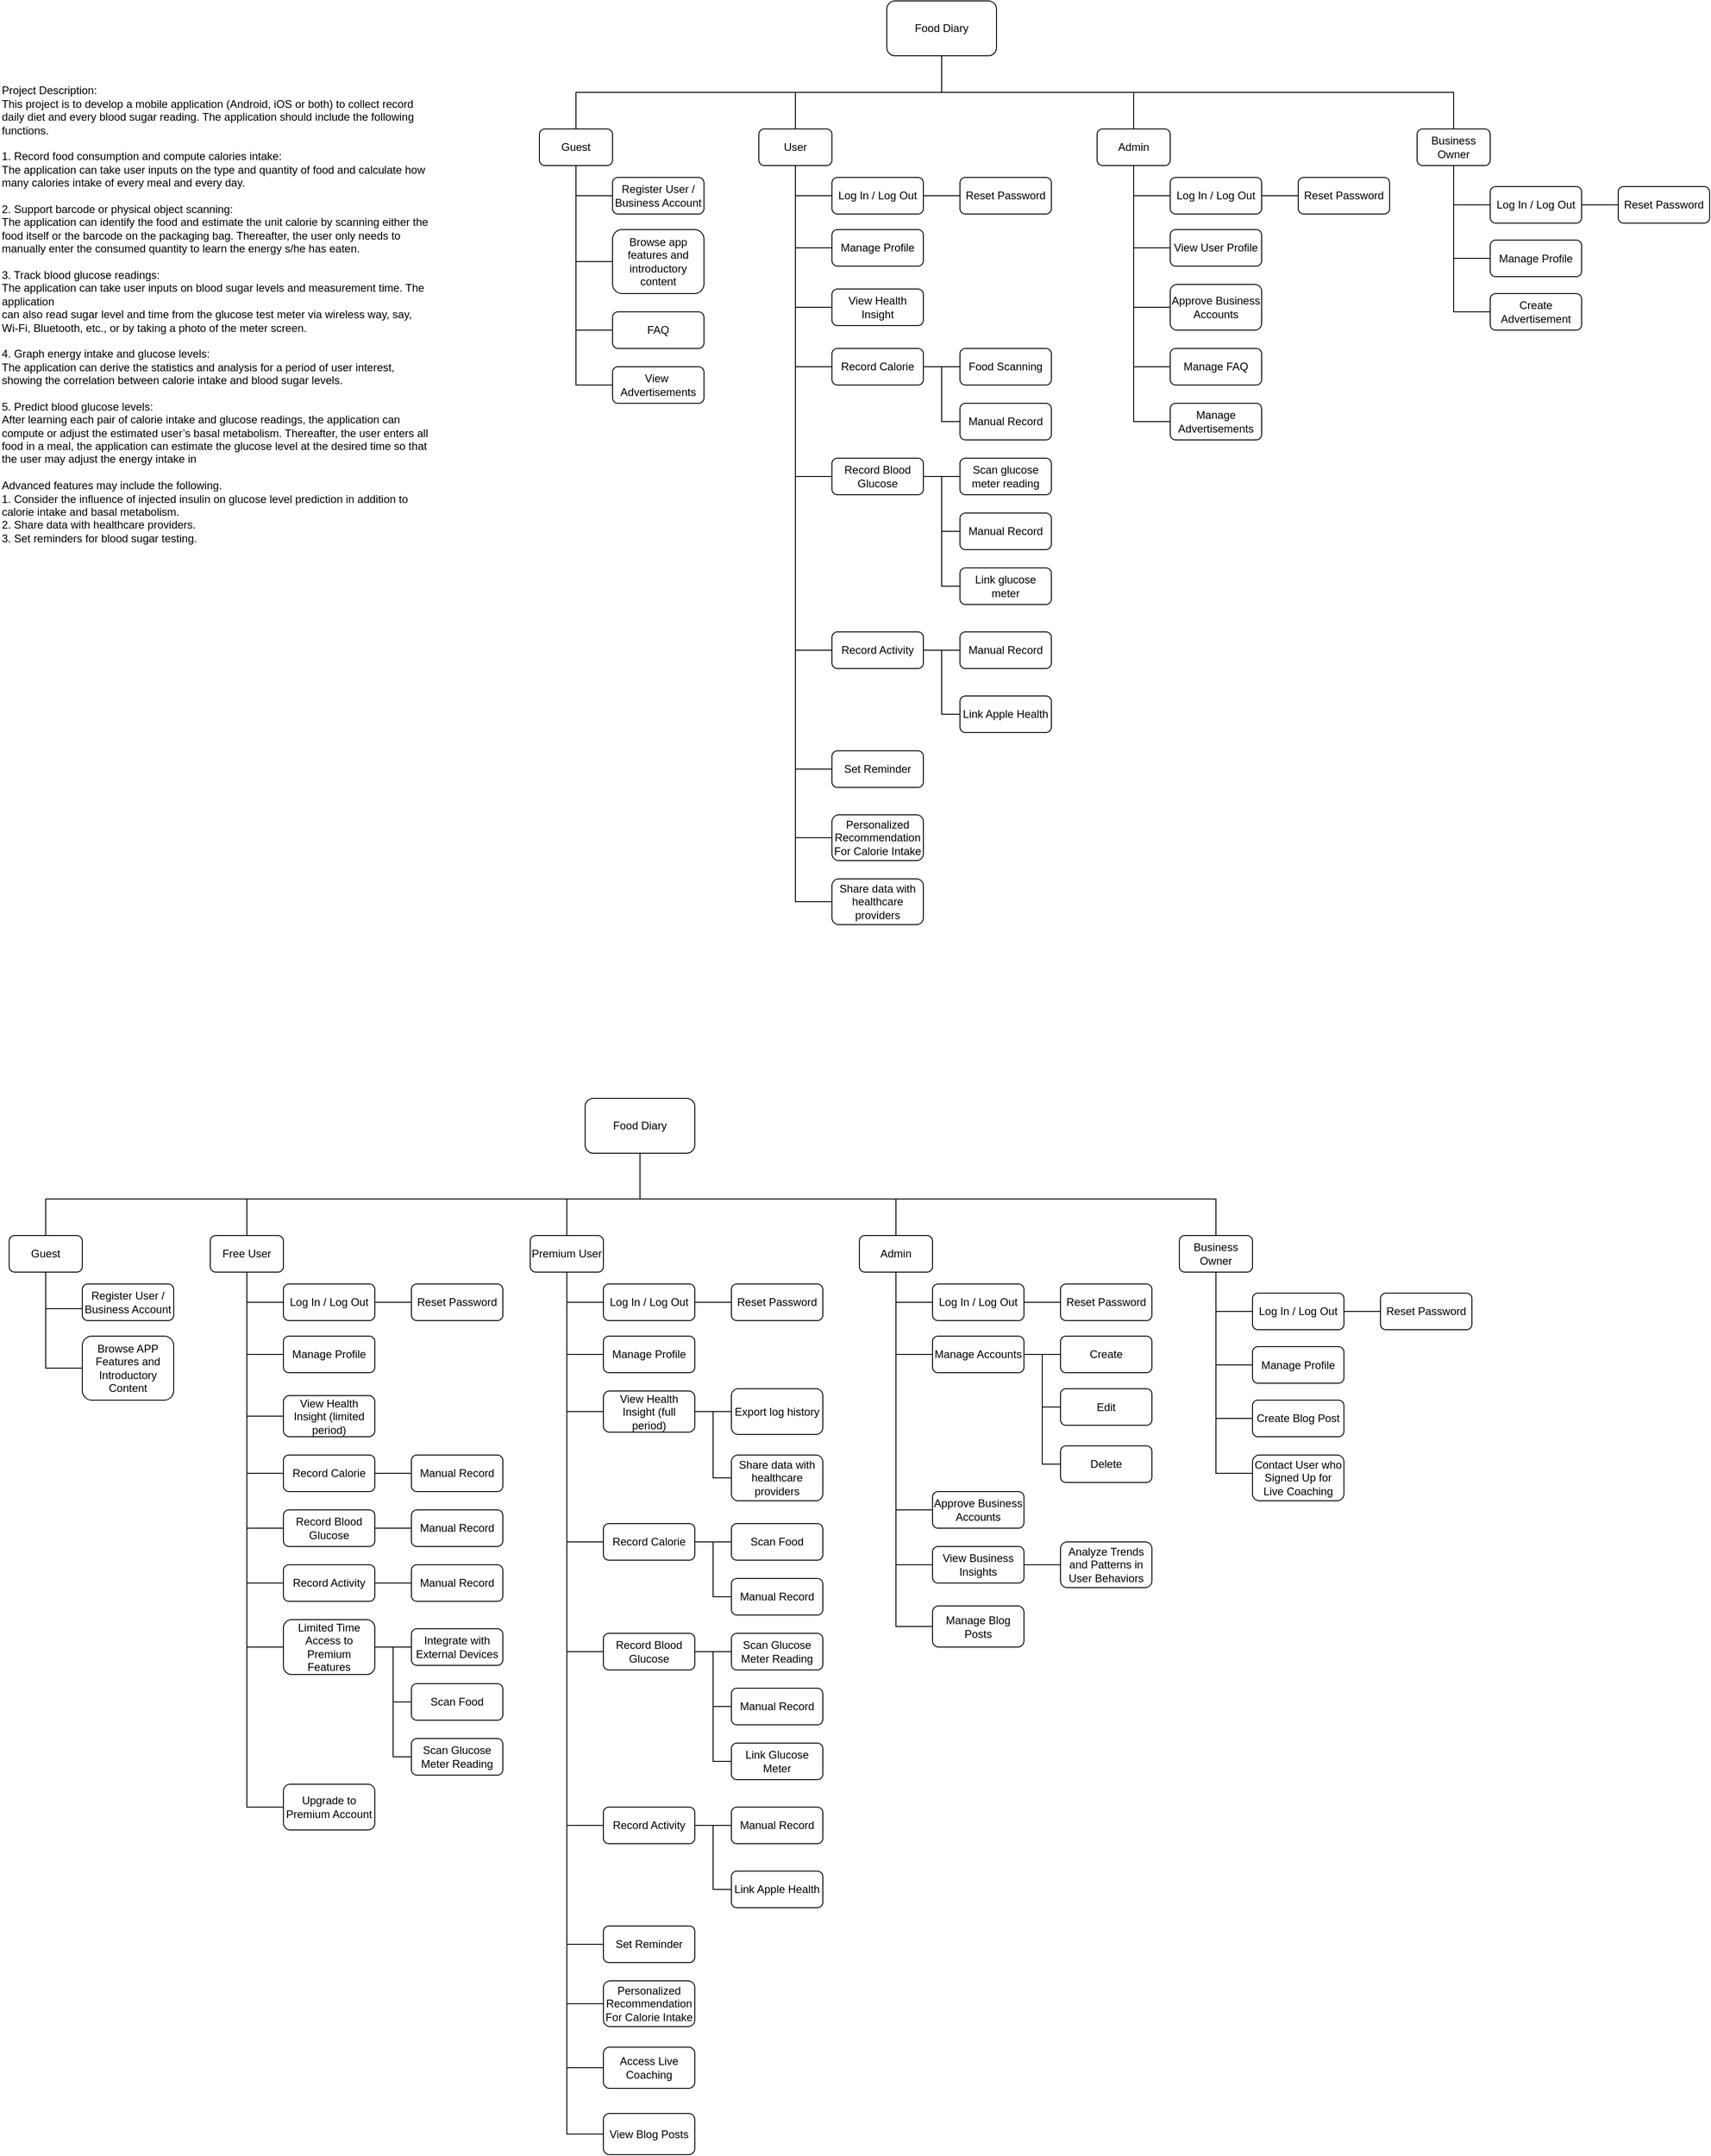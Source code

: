 <mxfile version="21.2.2" type="github">
  <diagram name="Page-1" id="KaCWcRvqG1j9VKeqatRS">
    <mxGraphModel dx="3306" dy="1266" grid="1" gridSize="10" guides="1" tooltips="1" connect="1" arrows="1" fold="1" page="1" pageScale="1" pageWidth="900" pageHeight="1600" math="0" shadow="0">
      <root>
        <mxCell id="0" />
        <mxCell id="1" parent="0" />
        <mxCell id="VcVSeBZPNJiGb5ufC5FY-1" value="Food Diary" style="rounded=1;whiteSpace=wrap;html=1;" parent="1" vertex="1">
          <mxGeometry x="500" y="140" width="120" height="60" as="geometry" />
        </mxCell>
        <mxCell id="VcVSeBZPNJiGb5ufC5FY-2" value="Guest" style="rounded=1;whiteSpace=wrap;html=1;" parent="1" vertex="1">
          <mxGeometry x="120" y="280" width="80" height="40" as="geometry" />
        </mxCell>
        <mxCell id="VcVSeBZPNJiGb5ufC5FY-3" value="User" style="rounded=1;whiteSpace=wrap;html=1;" parent="1" vertex="1">
          <mxGeometry x="360" y="280" width="80" height="40" as="geometry" />
        </mxCell>
        <mxCell id="VcVSeBZPNJiGb5ufC5FY-5" value="" style="endArrow=none;html=1;rounded=0;exitX=0.5;exitY=0;exitDx=0;exitDy=0;" parent="1" source="VcVSeBZPNJiGb5ufC5FY-2" edge="1">
          <mxGeometry width="50" height="50" relative="1" as="geometry">
            <mxPoint x="380" y="390" as="sourcePoint" />
            <mxPoint x="560" y="240" as="targetPoint" />
            <Array as="points">
              <mxPoint x="160" y="240" />
              <mxPoint x="400" y="240" />
              <mxPoint x="560" y="240" />
            </Array>
          </mxGeometry>
        </mxCell>
        <mxCell id="VcVSeBZPNJiGb5ufC5FY-6" value="" style="endArrow=none;html=1;rounded=0;entryX=0.5;entryY=0;entryDx=0;entryDy=0;" parent="1" target="VcVSeBZPNJiGb5ufC5FY-3" edge="1">
          <mxGeometry width="50" height="50" relative="1" as="geometry">
            <mxPoint x="560" y="240" as="sourcePoint" />
            <mxPoint x="450" y="340" as="targetPoint" />
            <Array as="points">
              <mxPoint x="560" y="200" />
              <mxPoint x="560" y="240" />
              <mxPoint x="400" y="240" />
            </Array>
          </mxGeometry>
        </mxCell>
        <mxCell id="lyGHcvRqLKyJ1lj6DzwX-82" style="edgeStyle=orthogonalEdgeStyle;rounded=0;orthogonalLoop=1;jettySize=auto;html=1;entryX=0.5;entryY=1;entryDx=0;entryDy=0;endArrow=none;endFill=0;" parent="1" source="VcVSeBZPNJiGb5ufC5FY-7" target="VcVSeBZPNJiGb5ufC5FY-1" edge="1">
          <mxGeometry relative="1" as="geometry">
            <Array as="points">
              <mxPoint x="770" y="240" />
              <mxPoint x="560" y="240" />
            </Array>
          </mxGeometry>
        </mxCell>
        <mxCell id="VcVSeBZPNJiGb5ufC5FY-7" value="Admin" style="rounded=1;whiteSpace=wrap;html=1;" parent="1" vertex="1">
          <mxGeometry x="730" y="280" width="80" height="40" as="geometry" />
        </mxCell>
        <mxCell id="lyGHcvRqLKyJ1lj6DzwX-1" value="Register User / Business Account" style="rounded=1;whiteSpace=wrap;html=1;" parent="1" vertex="1">
          <mxGeometry x="200" y="333" width="100" height="40" as="geometry" />
        </mxCell>
        <mxCell id="lyGHcvRqLKyJ1lj6DzwX-3" value="" style="endArrow=none;html=1;rounded=0;exitX=0;exitY=0.5;exitDx=0;exitDy=0;" parent="1" source="lyGHcvRqLKyJ1lj6DzwX-1" edge="1">
          <mxGeometry width="50" height="50" relative="1" as="geometry">
            <mxPoint x="430" y="463" as="sourcePoint" />
            <mxPoint x="160" y="353" as="targetPoint" />
          </mxGeometry>
        </mxCell>
        <mxCell id="lyGHcvRqLKyJ1lj6DzwX-8" value="" style="endArrow=none;html=1;rounded=0;entryX=0.5;entryY=1;entryDx=0;entryDy=0;exitX=0;exitY=0.5;exitDx=0;exitDy=0;" parent="1" source="lyGHcvRqLKyJ1lj6DzwX-13" target="VcVSeBZPNJiGb5ufC5FY-2" edge="1">
          <mxGeometry width="50" height="50" relative="1" as="geometry">
            <mxPoint x="160" y="580" as="sourcePoint" />
            <mxPoint x="490" y="430" as="targetPoint" />
            <Array as="points">
              <mxPoint x="160" y="560" />
            </Array>
          </mxGeometry>
        </mxCell>
        <mxCell id="lyGHcvRqLKyJ1lj6DzwX-9" value="Browse app features and introductory content" style="rounded=1;whiteSpace=wrap;html=1;align=center;" parent="1" vertex="1">
          <mxGeometry x="200" y="390" width="100" height="70" as="geometry" />
        </mxCell>
        <mxCell id="lyGHcvRqLKyJ1lj6DzwX-10" value="" style="endArrow=none;html=1;rounded=0;exitX=0;exitY=0.5;exitDx=0;exitDy=0;" parent="1" source="lyGHcvRqLKyJ1lj6DzwX-9" edge="1">
          <mxGeometry width="50" height="50" relative="1" as="geometry">
            <mxPoint x="430" y="520" as="sourcePoint" />
            <mxPoint x="160" y="425" as="targetPoint" />
          </mxGeometry>
        </mxCell>
        <mxCell id="lyGHcvRqLKyJ1lj6DzwX-11" value="FAQ" style="rounded=1;whiteSpace=wrap;html=1;" parent="1" vertex="1">
          <mxGeometry x="200" y="480" width="100" height="40" as="geometry" />
        </mxCell>
        <mxCell id="lyGHcvRqLKyJ1lj6DzwX-12" value="" style="endArrow=none;html=1;rounded=0;exitX=0;exitY=0.5;exitDx=0;exitDy=0;" parent="1" source="lyGHcvRqLKyJ1lj6DzwX-11" edge="1">
          <mxGeometry width="50" height="50" relative="1" as="geometry">
            <mxPoint x="430" y="610" as="sourcePoint" />
            <mxPoint x="160" y="500" as="targetPoint" />
          </mxGeometry>
        </mxCell>
        <mxCell id="lyGHcvRqLKyJ1lj6DzwX-13" value="View&amp;nbsp; Advertisements" style="rounded=1;whiteSpace=wrap;html=1;" parent="1" vertex="1">
          <mxGeometry x="200" y="540" width="100" height="40" as="geometry" />
        </mxCell>
        <mxCell id="lyGHcvRqLKyJ1lj6DzwX-17" value="Log In / Log Out" style="rounded=1;whiteSpace=wrap;html=1;" parent="1" vertex="1">
          <mxGeometry x="440" y="333" width="100" height="40" as="geometry" />
        </mxCell>
        <mxCell id="lyGHcvRqLKyJ1lj6DzwX-18" value="" style="endArrow=none;html=1;rounded=0;exitX=0;exitY=0.5;exitDx=0;exitDy=0;entryX=0.5;entryY=1;entryDx=0;entryDy=0;" parent="1" source="lyGHcvRqLKyJ1lj6DzwX-17" target="VcVSeBZPNJiGb5ufC5FY-3" edge="1">
          <mxGeometry width="50" height="50" relative="1" as="geometry">
            <mxPoint x="680" y="480" as="sourcePoint" />
            <mxPoint x="400" y="320" as="targetPoint" />
            <Array as="points">
              <mxPoint x="400" y="353" />
            </Array>
          </mxGeometry>
        </mxCell>
        <mxCell id="lyGHcvRqLKyJ1lj6DzwX-19" value="Manage Profile" style="rounded=1;whiteSpace=wrap;html=1;" parent="1" vertex="1">
          <mxGeometry x="440" y="390" width="100" height="40" as="geometry" />
        </mxCell>
        <mxCell id="lyGHcvRqLKyJ1lj6DzwX-20" value="" style="endArrow=none;html=1;rounded=0;exitX=0;exitY=0.5;exitDx=0;exitDy=0;" parent="1" source="lyGHcvRqLKyJ1lj6DzwX-19" edge="1">
          <mxGeometry width="50" height="50" relative="1" as="geometry">
            <mxPoint x="680" y="533" as="sourcePoint" />
            <mxPoint x="400" y="353" as="targetPoint" />
            <Array as="points">
              <mxPoint x="400" y="410" />
            </Array>
          </mxGeometry>
        </mxCell>
        <mxCell id="lyGHcvRqLKyJ1lj6DzwX-60" style="edgeStyle=orthogonalEdgeStyle;rounded=0;orthogonalLoop=1;jettySize=auto;html=1;entryX=0.5;entryY=1;entryDx=0;entryDy=0;endArrow=none;endFill=0;exitX=0;exitY=0.5;exitDx=0;exitDy=0;" parent="1" source="lyGHcvRqLKyJ1lj6DzwX-23" target="VcVSeBZPNJiGb5ufC5FY-3" edge="1">
          <mxGeometry relative="1" as="geometry" />
        </mxCell>
        <mxCell id="lyGHcvRqLKyJ1lj6DzwX-23" value="Personalized Recommendation&lt;br&gt;For Calorie Intake" style="rounded=1;whiteSpace=wrap;html=1;" parent="1" vertex="1">
          <mxGeometry x="440" y="1030" width="100" height="50" as="geometry" />
        </mxCell>
        <mxCell id="lyGHcvRqLKyJ1lj6DzwX-117" style="edgeStyle=orthogonalEdgeStyle;rounded=0;orthogonalLoop=1;jettySize=auto;html=1;entryX=0.5;entryY=1;entryDx=0;entryDy=0;endArrow=none;endFill=0;exitX=0;exitY=0.5;exitDx=0;exitDy=0;" parent="1" source="lyGHcvRqLKyJ1lj6DzwX-27" target="VcVSeBZPNJiGb5ufC5FY-3" edge="1">
          <mxGeometry relative="1" as="geometry" />
        </mxCell>
        <mxCell id="lyGHcvRqLKyJ1lj6DzwX-27" value="Record Calorie" style="rounded=1;whiteSpace=wrap;html=1;" parent="1" vertex="1">
          <mxGeometry x="440" y="520" width="100" height="40" as="geometry" />
        </mxCell>
        <mxCell id="lyGHcvRqLKyJ1lj6DzwX-29" value="" style="endArrow=none;html=1;rounded=0;entryX=0;entryY=0.5;entryDx=0;entryDy=0;" parent="1" target="lyGHcvRqLKyJ1lj6DzwX-30" edge="1">
          <mxGeometry width="50" height="50" relative="1" as="geometry">
            <mxPoint x="400" y="540" as="sourcePoint" />
            <mxPoint x="430" y="600" as="targetPoint" />
            <Array as="points">
              <mxPoint x="400" y="600" />
              <mxPoint x="400" y="660" />
            </Array>
          </mxGeometry>
        </mxCell>
        <mxCell id="lyGHcvRqLKyJ1lj6DzwX-30" value="Record Blood Glucose" style="rounded=1;whiteSpace=wrap;html=1;" parent="1" vertex="1">
          <mxGeometry x="440" y="640" width="100" height="40" as="geometry" />
        </mxCell>
        <mxCell id="lyGHcvRqLKyJ1lj6DzwX-32" value="Food Scanning" style="rounded=1;whiteSpace=wrap;html=1;" parent="1" vertex="1">
          <mxGeometry x="580" y="520" width="100" height="40" as="geometry" />
        </mxCell>
        <mxCell id="lyGHcvRqLKyJ1lj6DzwX-33" value="" style="endArrow=none;html=1;rounded=0;exitX=0;exitY=0.5;exitDx=0;exitDy=0;" parent="1" source="lyGHcvRqLKyJ1lj6DzwX-32" edge="1">
          <mxGeometry width="50" height="50" relative="1" as="geometry">
            <mxPoint x="820" y="650" as="sourcePoint" />
            <mxPoint x="540" y="540" as="targetPoint" />
          </mxGeometry>
        </mxCell>
        <mxCell id="lyGHcvRqLKyJ1lj6DzwX-44" style="edgeStyle=orthogonalEdgeStyle;rounded=0;orthogonalLoop=1;jettySize=auto;html=1;endArrow=none;endFill=0;" parent="1" source="lyGHcvRqLKyJ1lj6DzwX-43" edge="1">
          <mxGeometry relative="1" as="geometry">
            <mxPoint x="560" y="540" as="targetPoint" />
          </mxGeometry>
        </mxCell>
        <mxCell id="lyGHcvRqLKyJ1lj6DzwX-43" value="Manual Record" style="rounded=1;whiteSpace=wrap;html=1;" parent="1" vertex="1">
          <mxGeometry x="580" y="580" width="100" height="40" as="geometry" />
        </mxCell>
        <mxCell id="lyGHcvRqLKyJ1lj6DzwX-46" value="Scan glucose meter reading" style="rounded=1;whiteSpace=wrap;html=1;" parent="1" vertex="1">
          <mxGeometry x="580" y="640" width="100" height="40" as="geometry" />
        </mxCell>
        <mxCell id="lyGHcvRqLKyJ1lj6DzwX-47" value="" style="endArrow=none;html=1;rounded=0;exitX=0;exitY=0.5;exitDx=0;exitDy=0;" parent="1" source="lyGHcvRqLKyJ1lj6DzwX-46" edge="1">
          <mxGeometry width="50" height="50" relative="1" as="geometry">
            <mxPoint x="820" y="770" as="sourcePoint" />
            <mxPoint x="540" y="660" as="targetPoint" />
          </mxGeometry>
        </mxCell>
        <mxCell id="lyGHcvRqLKyJ1lj6DzwX-48" style="edgeStyle=orthogonalEdgeStyle;rounded=0;orthogonalLoop=1;jettySize=auto;html=1;endArrow=none;endFill=0;" parent="1" source="lyGHcvRqLKyJ1lj6DzwX-49" edge="1">
          <mxGeometry relative="1" as="geometry">
            <mxPoint x="560" y="660" as="targetPoint" />
          </mxGeometry>
        </mxCell>
        <mxCell id="lyGHcvRqLKyJ1lj6DzwX-49" value="Manual Record" style="rounded=1;whiteSpace=wrap;html=1;" parent="1" vertex="1">
          <mxGeometry x="580" y="700" width="100" height="40" as="geometry" />
        </mxCell>
        <mxCell id="lyGHcvRqLKyJ1lj6DzwX-51" style="edgeStyle=orthogonalEdgeStyle;rounded=0;orthogonalLoop=1;jettySize=auto;html=1;endArrow=none;endFill=0;" parent="1" source="lyGHcvRqLKyJ1lj6DzwX-50" edge="1">
          <mxGeometry relative="1" as="geometry">
            <mxPoint x="560" y="720" as="targetPoint" />
          </mxGeometry>
        </mxCell>
        <mxCell id="lyGHcvRqLKyJ1lj6DzwX-50" value="Link glucose meter" style="rounded=1;whiteSpace=wrap;html=1;" parent="1" vertex="1">
          <mxGeometry x="580" y="760" width="100" height="40" as="geometry" />
        </mxCell>
        <mxCell id="lyGHcvRqLKyJ1lj6DzwX-90" style="edgeStyle=orthogonalEdgeStyle;rounded=0;orthogonalLoop=1;jettySize=auto;html=1;entryX=0.5;entryY=1;entryDx=0;entryDy=0;endArrow=none;endFill=0;exitX=0;exitY=0.5;exitDx=0;exitDy=0;" parent="1" source="lyGHcvRqLKyJ1lj6DzwX-52" target="VcVSeBZPNJiGb5ufC5FY-3" edge="1">
          <mxGeometry relative="1" as="geometry" />
        </mxCell>
        <mxCell id="lyGHcvRqLKyJ1lj6DzwX-52" value="Record Activity" style="rounded=1;whiteSpace=wrap;html=1;" parent="1" vertex="1">
          <mxGeometry x="440" y="830" width="100" height="40" as="geometry" />
        </mxCell>
        <mxCell id="lyGHcvRqLKyJ1lj6DzwX-55" style="edgeStyle=orthogonalEdgeStyle;rounded=0;orthogonalLoop=1;jettySize=auto;html=1;entryX=1;entryY=0.5;entryDx=0;entryDy=0;endArrow=none;endFill=0;" parent="1" source="lyGHcvRqLKyJ1lj6DzwX-54" target="lyGHcvRqLKyJ1lj6DzwX-52" edge="1">
          <mxGeometry relative="1" as="geometry" />
        </mxCell>
        <mxCell id="lyGHcvRqLKyJ1lj6DzwX-54" value="Manual Record" style="rounded=1;whiteSpace=wrap;html=1;" parent="1" vertex="1">
          <mxGeometry x="580" y="830" width="100" height="40" as="geometry" />
        </mxCell>
        <mxCell id="lyGHcvRqLKyJ1lj6DzwX-57" style="edgeStyle=orthogonalEdgeStyle;rounded=0;orthogonalLoop=1;jettySize=auto;html=1;endArrow=none;endFill=0;" parent="1" source="lyGHcvRqLKyJ1lj6DzwX-56" edge="1">
          <mxGeometry relative="1" as="geometry">
            <mxPoint x="560" y="850" as="targetPoint" />
          </mxGeometry>
        </mxCell>
        <mxCell id="lyGHcvRqLKyJ1lj6DzwX-56" value="Link Apple Health" style="rounded=1;whiteSpace=wrap;html=1;" parent="1" vertex="1">
          <mxGeometry x="580" y="900" width="100" height="40" as="geometry" />
        </mxCell>
        <mxCell id="lyGHcvRqLKyJ1lj6DzwX-61" value="Reset Password" style="rounded=1;whiteSpace=wrap;html=1;" parent="1" vertex="1">
          <mxGeometry x="580" y="333" width="100" height="40" as="geometry" />
        </mxCell>
        <mxCell id="lyGHcvRqLKyJ1lj6DzwX-62" value="" style="endArrow=none;html=1;rounded=0;exitX=0;exitY=0.5;exitDx=0;exitDy=0;" parent="1" source="lyGHcvRqLKyJ1lj6DzwX-61" edge="1">
          <mxGeometry width="50" height="50" relative="1" as="geometry">
            <mxPoint x="820" y="463" as="sourcePoint" />
            <mxPoint x="540" y="353" as="targetPoint" />
          </mxGeometry>
        </mxCell>
        <mxCell id="lyGHcvRqLKyJ1lj6DzwX-66" value="&lt;div&gt;Project Description:&lt;/div&gt;&lt;div&gt;This project is to develop a mobile application (Android, iOS or both) to collect record daily diet&amp;nbsp;&lt;span style=&quot;background-color: initial;&quot;&gt;and every blood sugar reading. The application should include the following functions.&lt;/span&gt;&lt;/div&gt;&lt;div&gt;&lt;br&gt;&lt;/div&gt;&lt;div&gt;1. Record food consumption and compute calories intake:&lt;/div&gt;&lt;div&gt;The application can take user inputs on the type and quantity of food and calculate how many&amp;nbsp;&lt;span style=&quot;background-color: initial;&quot;&gt;calories intake of every meal and every day.&lt;/span&gt;&lt;/div&gt;&lt;div&gt;&lt;br&gt;&lt;/div&gt;&lt;div&gt;2. Support barcode or physical object scanning:&lt;/div&gt;&lt;div&gt;The application can identify the food and estimate the unit calorie by scanning either the food itself&amp;nbsp;&lt;span style=&quot;background-color: initial;&quot;&gt;or the barcode on the packaging bag. Thereafter, the user only needs to manually enter the consumed&amp;nbsp;&lt;/span&gt;&lt;span style=&quot;background-color: initial;&quot;&gt;quantity to learn the energy s/he has eaten.&lt;/span&gt;&lt;/div&gt;&lt;div&gt;&lt;br&gt;&lt;/div&gt;&lt;div&gt;3. Track blood glucose readings:&lt;/div&gt;&lt;div&gt;The application can take user inputs on blood sugar levels and measurement time. The application&lt;/div&gt;&lt;div&gt;can also read sugar level and time from the glucose test meter via wireless way, say, Wi-Fi,&amp;nbsp;&lt;span style=&quot;background-color: initial;&quot;&gt;Bluetooth, etc., or by taking a photo of the meter screen.&lt;/span&gt;&lt;/div&gt;&lt;div&gt;&lt;br&gt;&lt;/div&gt;&lt;div&gt;4. Graph energy intake and glucose levels:&lt;/div&gt;&lt;div&gt;The application can derive the statistics and analysis for a period of user interest, showing the&amp;nbsp;&lt;span style=&quot;background-color: initial;&quot;&gt;correlation between calorie intake and blood sugar levels.&lt;/span&gt;&lt;/div&gt;&lt;div&gt;&lt;br&gt;&lt;/div&gt;&lt;div&gt;5. Predict blood glucose levels:&lt;/div&gt;&lt;div&gt;After learning each pair of calorie intake and glucose readings, the application can compute or adjust&amp;nbsp;&lt;span style=&quot;background-color: initial;&quot;&gt;the estimated user’s basal metabolism. Thereafter, the user enters all food in a meal, the application&amp;nbsp;&lt;/span&gt;&lt;span style=&quot;background-color: initial;&quot;&gt;can estimate the glucose level at the desired time so that the user may adjust the energy intake in&lt;/span&gt;&lt;/div&gt;&lt;div&gt;&lt;br&gt;&lt;/div&gt;&lt;div&gt;Advanced features may include the following.&lt;/div&gt;&lt;div&gt;1. Consider the influence of injected insulin on glucose level prediction in addition to calorie intake&amp;nbsp;&lt;span style=&quot;background-color: initial;&quot;&gt;and basal metabolism.&lt;/span&gt;&lt;/div&gt;&lt;div&gt;2. Share data with healthcare providers.&lt;/div&gt;&lt;div&gt;3. Set reminders for blood sugar testing.&lt;/div&gt;&lt;div style=&quot;&quot;&gt;&lt;br&gt;&lt;/div&gt;" style="text;html=1;strokeColor=none;fillColor=none;align=left;verticalAlign=middle;whiteSpace=wrap;rounded=0;" parent="1" vertex="1">
          <mxGeometry x="-470" y="160" width="470" height="660" as="geometry" />
        </mxCell>
        <mxCell id="lyGHcvRqLKyJ1lj6DzwX-104" style="edgeStyle=orthogonalEdgeStyle;rounded=0;orthogonalLoop=1;jettySize=auto;html=1;entryX=0.5;entryY=1;entryDx=0;entryDy=0;exitX=0;exitY=0.5;exitDx=0;exitDy=0;endArrow=none;endFill=0;" parent="1" source="lyGHcvRqLKyJ1lj6DzwX-70" target="VcVSeBZPNJiGb5ufC5FY-7" edge="1">
          <mxGeometry relative="1" as="geometry" />
        </mxCell>
        <mxCell id="lyGHcvRqLKyJ1lj6DzwX-70" value="View User Profile" style="rounded=1;whiteSpace=wrap;html=1;align=center;" parent="1" vertex="1">
          <mxGeometry x="810" y="390" width="100" height="40" as="geometry" />
        </mxCell>
        <mxCell id="lyGHcvRqLKyJ1lj6DzwX-106" style="edgeStyle=orthogonalEdgeStyle;rounded=0;orthogonalLoop=1;jettySize=auto;html=1;entryX=0.5;entryY=1;entryDx=0;entryDy=0;endArrow=none;endFill=0;exitX=0;exitY=0.5;exitDx=0;exitDy=0;" parent="1" source="lyGHcvRqLKyJ1lj6DzwX-72" target="VcVSeBZPNJiGb5ufC5FY-7" edge="1">
          <mxGeometry relative="1" as="geometry" />
        </mxCell>
        <mxCell id="lyGHcvRqLKyJ1lj6DzwX-72" value="Manage FAQ" style="rounded=1;whiteSpace=wrap;html=1;" parent="1" vertex="1">
          <mxGeometry x="810" y="520" width="100" height="40" as="geometry" />
        </mxCell>
        <mxCell id="lyGHcvRqLKyJ1lj6DzwX-105" style="edgeStyle=orthogonalEdgeStyle;rounded=0;orthogonalLoop=1;jettySize=auto;html=1;entryX=0.5;entryY=1;entryDx=0;entryDy=0;exitX=0;exitY=0.5;exitDx=0;exitDy=0;endArrow=none;endFill=0;" parent="1" source="lyGHcvRqLKyJ1lj6DzwX-74" target="VcVSeBZPNJiGb5ufC5FY-7" edge="1">
          <mxGeometry relative="1" as="geometry" />
        </mxCell>
        <mxCell id="lyGHcvRqLKyJ1lj6DzwX-74" value="Approve Business Accounts" style="rounded=1;whiteSpace=wrap;html=1;" parent="1" vertex="1">
          <mxGeometry x="810" y="450" width="100" height="50" as="geometry" />
        </mxCell>
        <mxCell id="lyGHcvRqLKyJ1lj6DzwX-103" value="" style="edgeStyle=orthogonalEdgeStyle;rounded=0;orthogonalLoop=1;jettySize=auto;html=1;exitX=0;exitY=0.5;exitDx=0;exitDy=0;endArrow=none;endFill=0;" parent="1" source="lyGHcvRqLKyJ1lj6DzwX-77" target="VcVSeBZPNJiGb5ufC5FY-7" edge="1">
          <mxGeometry relative="1" as="geometry" />
        </mxCell>
        <mxCell id="lyGHcvRqLKyJ1lj6DzwX-77" value="Log In / Log Out" style="rounded=1;whiteSpace=wrap;html=1;" parent="1" vertex="1">
          <mxGeometry x="810" y="333" width="100" height="40" as="geometry" />
        </mxCell>
        <mxCell id="lyGHcvRqLKyJ1lj6DzwX-78" value="Reset Password" style="rounded=1;whiteSpace=wrap;html=1;" parent="1" vertex="1">
          <mxGeometry x="950" y="333" width="100" height="40" as="geometry" />
        </mxCell>
        <mxCell id="lyGHcvRqLKyJ1lj6DzwX-79" value="" style="endArrow=none;html=1;rounded=0;exitX=0;exitY=0.5;exitDx=0;exitDy=0;" parent="1" source="lyGHcvRqLKyJ1lj6DzwX-78" edge="1">
          <mxGeometry width="50" height="50" relative="1" as="geometry">
            <mxPoint x="1190" y="463" as="sourcePoint" />
            <mxPoint x="910" y="353" as="targetPoint" />
          </mxGeometry>
        </mxCell>
        <mxCell id="lyGHcvRqLKyJ1lj6DzwX-96" style="edgeStyle=orthogonalEdgeStyle;rounded=0;orthogonalLoop=1;jettySize=auto;html=1;entryX=0.5;entryY=1;entryDx=0;entryDy=0;endArrow=none;endFill=0;exitX=0.5;exitY=0;exitDx=0;exitDy=0;" parent="1" source="lyGHcvRqLKyJ1lj6DzwX-83" target="VcVSeBZPNJiGb5ufC5FY-1" edge="1">
          <mxGeometry relative="1" as="geometry">
            <Array as="points">
              <mxPoint x="1120" y="240" />
              <mxPoint x="560" y="240" />
            </Array>
          </mxGeometry>
        </mxCell>
        <mxCell id="lyGHcvRqLKyJ1lj6DzwX-83" value="Business Owner" style="rounded=1;whiteSpace=wrap;html=1;" parent="1" vertex="1">
          <mxGeometry x="1080" y="280" width="80" height="40" as="geometry" />
        </mxCell>
        <mxCell id="lyGHcvRqLKyJ1lj6DzwX-93" style="edgeStyle=orthogonalEdgeStyle;rounded=0;orthogonalLoop=1;jettySize=auto;html=1;entryX=0.5;entryY=1;entryDx=0;entryDy=0;endArrow=none;endFill=0;exitX=0;exitY=0.5;exitDx=0;exitDy=0;" parent="1" source="lyGHcvRqLKyJ1lj6DzwX-92" target="VcVSeBZPNJiGb5ufC5FY-3" edge="1">
          <mxGeometry relative="1" as="geometry" />
        </mxCell>
        <mxCell id="lyGHcvRqLKyJ1lj6DzwX-92" value="Set Reminder" style="rounded=1;whiteSpace=wrap;html=1;" parent="1" vertex="1">
          <mxGeometry x="440" y="960" width="100" height="40" as="geometry" />
        </mxCell>
        <mxCell id="lyGHcvRqLKyJ1lj6DzwX-95" style="edgeStyle=orthogonalEdgeStyle;rounded=0;orthogonalLoop=1;jettySize=auto;html=1;entryX=0.5;entryY=1;entryDx=0;entryDy=0;endArrow=none;endFill=0;exitX=0;exitY=0.5;exitDx=0;exitDy=0;" parent="1" source="lyGHcvRqLKyJ1lj6DzwX-94" target="VcVSeBZPNJiGb5ufC5FY-3" edge="1">
          <mxGeometry relative="1" as="geometry" />
        </mxCell>
        <mxCell id="lyGHcvRqLKyJ1lj6DzwX-94" value="Share data with healthcare providers" style="rounded=1;whiteSpace=wrap;html=1;" parent="1" vertex="1">
          <mxGeometry x="440" y="1100" width="100" height="50" as="geometry" />
        </mxCell>
        <mxCell id="lyGHcvRqLKyJ1lj6DzwX-108" style="edgeStyle=orthogonalEdgeStyle;rounded=0;orthogonalLoop=1;jettySize=auto;html=1;entryX=0.5;entryY=1;entryDx=0;entryDy=0;endArrow=none;endFill=0;exitX=0;exitY=0.5;exitDx=0;exitDy=0;" parent="1" source="lyGHcvRqLKyJ1lj6DzwX-97" target="VcVSeBZPNJiGb5ufC5FY-7" edge="1">
          <mxGeometry relative="1" as="geometry" />
        </mxCell>
        <mxCell id="lyGHcvRqLKyJ1lj6DzwX-97" value="Manage Advertisements" style="rounded=1;whiteSpace=wrap;html=1;" parent="1" vertex="1">
          <mxGeometry x="810" y="580" width="100" height="40" as="geometry" />
        </mxCell>
        <mxCell id="lyGHcvRqLKyJ1lj6DzwX-109" style="edgeStyle=orthogonalEdgeStyle;rounded=0;orthogonalLoop=1;jettySize=auto;html=1;entryX=0.5;entryY=1;entryDx=0;entryDy=0;exitX=0;exitY=0.5;exitDx=0;exitDy=0;endArrow=none;endFill=0;" parent="1" source="lyGHcvRqLKyJ1lj6DzwX-99" target="lyGHcvRqLKyJ1lj6DzwX-83" edge="1">
          <mxGeometry relative="1" as="geometry" />
        </mxCell>
        <mxCell id="lyGHcvRqLKyJ1lj6DzwX-99" value="Log In / Log Out" style="rounded=1;whiteSpace=wrap;html=1;" parent="1" vertex="1">
          <mxGeometry x="1160" y="343" width="100" height="40" as="geometry" />
        </mxCell>
        <mxCell id="lyGHcvRqLKyJ1lj6DzwX-100" value="Reset Password" style="rounded=1;whiteSpace=wrap;html=1;" parent="1" vertex="1">
          <mxGeometry x="1300" y="343" width="100" height="40" as="geometry" />
        </mxCell>
        <mxCell id="lyGHcvRqLKyJ1lj6DzwX-101" value="" style="endArrow=none;html=1;rounded=0;exitX=0;exitY=0.5;exitDx=0;exitDy=0;" parent="1" source="lyGHcvRqLKyJ1lj6DzwX-100" edge="1">
          <mxGeometry width="50" height="50" relative="1" as="geometry">
            <mxPoint x="1540" y="473" as="sourcePoint" />
            <mxPoint x="1260" y="363" as="targetPoint" />
          </mxGeometry>
        </mxCell>
        <mxCell id="lyGHcvRqLKyJ1lj6DzwX-107" style="edgeStyle=orthogonalEdgeStyle;rounded=0;orthogonalLoop=1;jettySize=auto;html=1;exitX=0.5;exitY=1;exitDx=0;exitDy=0;" parent="1" source="lyGHcvRqLKyJ1lj6DzwX-97" target="lyGHcvRqLKyJ1lj6DzwX-97" edge="1">
          <mxGeometry relative="1" as="geometry" />
        </mxCell>
        <mxCell id="lyGHcvRqLKyJ1lj6DzwX-113" style="edgeStyle=orthogonalEdgeStyle;rounded=0;orthogonalLoop=1;jettySize=auto;html=1;entryX=0.5;entryY=1;entryDx=0;entryDy=0;exitX=0;exitY=0.5;exitDx=0;exitDy=0;endArrow=none;endFill=0;" parent="1" source="lyGHcvRqLKyJ1lj6DzwX-114" target="lyGHcvRqLKyJ1lj6DzwX-83" edge="1">
          <mxGeometry relative="1" as="geometry">
            <mxPoint x="1120" y="378.5" as="targetPoint" />
          </mxGeometry>
        </mxCell>
        <mxCell id="lyGHcvRqLKyJ1lj6DzwX-114" value="Manage Profile" style="rounded=1;whiteSpace=wrap;html=1;" parent="1" vertex="1">
          <mxGeometry x="1160" y="401.5" width="100" height="40" as="geometry" />
        </mxCell>
        <mxCell id="lyGHcvRqLKyJ1lj6DzwX-123" style="edgeStyle=orthogonalEdgeStyle;rounded=0;orthogonalLoop=1;jettySize=auto;html=1;entryX=0.5;entryY=1;entryDx=0;entryDy=0;endArrow=none;endFill=0;exitX=0;exitY=0.5;exitDx=0;exitDy=0;" parent="1" source="lyGHcvRqLKyJ1lj6DzwX-122" target="VcVSeBZPNJiGb5ufC5FY-3" edge="1">
          <mxGeometry relative="1" as="geometry" />
        </mxCell>
        <mxCell id="lyGHcvRqLKyJ1lj6DzwX-122" value="View Health Insight" style="rounded=1;whiteSpace=wrap;html=1;" parent="1" vertex="1">
          <mxGeometry x="440" y="455" width="100" height="40" as="geometry" />
        </mxCell>
        <mxCell id="lyGHcvRqLKyJ1lj6DzwX-126" style="edgeStyle=orthogonalEdgeStyle;rounded=0;orthogonalLoop=1;jettySize=auto;html=1;entryX=0.5;entryY=1;entryDx=0;entryDy=0;endArrow=none;endFill=0;exitX=0;exitY=0.5;exitDx=0;exitDy=0;" parent="1" source="lyGHcvRqLKyJ1lj6DzwX-125" target="lyGHcvRqLKyJ1lj6DzwX-83" edge="1">
          <mxGeometry relative="1" as="geometry" />
        </mxCell>
        <mxCell id="lyGHcvRqLKyJ1lj6DzwX-125" value="Create Advertisement" style="rounded=1;whiteSpace=wrap;html=1;" parent="1" vertex="1">
          <mxGeometry x="1160" y="460" width="100" height="40" as="geometry" />
        </mxCell>
        <mxCell id="9vuzGtuAJoIoEy29XWsn-1" value="Food Diary" style="rounded=1;whiteSpace=wrap;html=1;" vertex="1" parent="1">
          <mxGeometry x="170" y="1340" width="120" height="60" as="geometry" />
        </mxCell>
        <mxCell id="9vuzGtuAJoIoEy29XWsn-2" value="Guest" style="rounded=1;whiteSpace=wrap;html=1;" vertex="1" parent="1">
          <mxGeometry x="-460" y="1490" width="80" height="40" as="geometry" />
        </mxCell>
        <mxCell id="9vuzGtuAJoIoEy29XWsn-189" style="edgeStyle=orthogonalEdgeStyle;rounded=0;orthogonalLoop=1;jettySize=auto;html=1;entryX=0.5;entryY=1;entryDx=0;entryDy=0;endArrow=none;endFill=0;" edge="1" parent="1" source="9vuzGtuAJoIoEy29XWsn-3" target="9vuzGtuAJoIoEy29XWsn-1">
          <mxGeometry relative="1" as="geometry">
            <Array as="points">
              <mxPoint x="-200" y="1450" />
              <mxPoint x="230" y="1450" />
            </Array>
          </mxGeometry>
        </mxCell>
        <mxCell id="9vuzGtuAJoIoEy29XWsn-3" value="Free User" style="rounded=1;whiteSpace=wrap;html=1;" vertex="1" parent="1">
          <mxGeometry x="-240" y="1490" width="80" height="40" as="geometry" />
        </mxCell>
        <mxCell id="9vuzGtuAJoIoEy29XWsn-4" value="" style="endArrow=none;html=1;rounded=0;exitX=0.5;exitY=0;exitDx=0;exitDy=0;" edge="1" parent="1" source="9vuzGtuAJoIoEy29XWsn-2">
          <mxGeometry width="50" height="50" relative="1" as="geometry">
            <mxPoint x="240" y="1600" as="sourcePoint" />
            <mxPoint x="420" y="1450" as="targetPoint" />
            <Array as="points">
              <mxPoint x="-420" y="1450" />
              <mxPoint x="260" y="1450" />
              <mxPoint x="420" y="1450" />
            </Array>
          </mxGeometry>
        </mxCell>
        <mxCell id="9vuzGtuAJoIoEy29XWsn-6" style="edgeStyle=orthogonalEdgeStyle;rounded=0;orthogonalLoop=1;jettySize=auto;html=1;entryX=0.5;entryY=1;entryDx=0;entryDy=0;endArrow=none;endFill=0;" edge="1" parent="1" source="9vuzGtuAJoIoEy29XWsn-7" target="9vuzGtuAJoIoEy29XWsn-1">
          <mxGeometry relative="1" as="geometry">
            <Array as="points">
              <mxPoint x="510" y="1450" />
              <mxPoint x="230" y="1450" />
            </Array>
          </mxGeometry>
        </mxCell>
        <mxCell id="9vuzGtuAJoIoEy29XWsn-7" value="Admin" style="rounded=1;whiteSpace=wrap;html=1;" vertex="1" parent="1">
          <mxGeometry x="470" y="1490" width="80" height="40" as="geometry" />
        </mxCell>
        <mxCell id="9vuzGtuAJoIoEy29XWsn-160" style="edgeStyle=orthogonalEdgeStyle;rounded=0;orthogonalLoop=1;jettySize=auto;html=1;entryX=0.5;entryY=1;entryDx=0;entryDy=0;exitX=0;exitY=0.5;exitDx=0;exitDy=0;endArrow=none;endFill=0;" edge="1" parent="1" source="9vuzGtuAJoIoEy29XWsn-8" target="9vuzGtuAJoIoEy29XWsn-2">
          <mxGeometry relative="1" as="geometry">
            <Array as="points">
              <mxPoint x="-380" y="1570" />
              <mxPoint x="-420" y="1570" />
            </Array>
          </mxGeometry>
        </mxCell>
        <mxCell id="9vuzGtuAJoIoEy29XWsn-8" value="Register User / Business Account" style="rounded=1;whiteSpace=wrap;html=1;" vertex="1" parent="1">
          <mxGeometry x="-380" y="1543" width="100" height="40" as="geometry" />
        </mxCell>
        <mxCell id="9vuzGtuAJoIoEy29XWsn-161" style="edgeStyle=orthogonalEdgeStyle;rounded=0;orthogonalLoop=1;jettySize=auto;html=1;entryX=0.5;entryY=1;entryDx=0;entryDy=0;exitX=0;exitY=0.5;exitDx=0;exitDy=0;endArrow=none;endFill=0;" edge="1" parent="1" source="9vuzGtuAJoIoEy29XWsn-11" target="9vuzGtuAJoIoEy29XWsn-2">
          <mxGeometry relative="1" as="geometry" />
        </mxCell>
        <mxCell id="9vuzGtuAJoIoEy29XWsn-11" value="Browse APP Features and Introductory Content" style="rounded=1;whiteSpace=wrap;html=1;align=center;" vertex="1" parent="1">
          <mxGeometry x="-380" y="1600" width="100" height="70" as="geometry" />
        </mxCell>
        <mxCell id="9vuzGtuAJoIoEy29XWsn-16" value="Log In / Log Out" style="rounded=1;whiteSpace=wrap;html=1;" vertex="1" parent="1">
          <mxGeometry x="-160" y="1543" width="100" height="40" as="geometry" />
        </mxCell>
        <mxCell id="9vuzGtuAJoIoEy29XWsn-17" value="" style="endArrow=none;html=1;rounded=0;exitX=0;exitY=0.5;exitDx=0;exitDy=0;entryX=0.5;entryY=1;entryDx=0;entryDy=0;" edge="1" parent="1" source="9vuzGtuAJoIoEy29XWsn-16" target="9vuzGtuAJoIoEy29XWsn-3">
          <mxGeometry width="50" height="50" relative="1" as="geometry">
            <mxPoint x="80" y="1690" as="sourcePoint" />
            <mxPoint x="-200" y="1530" as="targetPoint" />
            <Array as="points">
              <mxPoint x="-200" y="1563" />
            </Array>
          </mxGeometry>
        </mxCell>
        <mxCell id="9vuzGtuAJoIoEy29XWsn-18" value="Manage Profile" style="rounded=1;whiteSpace=wrap;html=1;" vertex="1" parent="1">
          <mxGeometry x="-160" y="1600" width="100" height="40" as="geometry" />
        </mxCell>
        <mxCell id="9vuzGtuAJoIoEy29XWsn-19" value="" style="endArrow=none;html=1;rounded=0;exitX=0;exitY=0.5;exitDx=0;exitDy=0;" edge="1" parent="1" source="9vuzGtuAJoIoEy29XWsn-18">
          <mxGeometry width="50" height="50" relative="1" as="geometry">
            <mxPoint x="80" y="1743" as="sourcePoint" />
            <mxPoint x="-200" y="1563" as="targetPoint" />
            <Array as="points">
              <mxPoint x="-200" y="1620" />
            </Array>
          </mxGeometry>
        </mxCell>
        <mxCell id="9vuzGtuAJoIoEy29XWsn-20" style="edgeStyle=orthogonalEdgeStyle;rounded=0;orthogonalLoop=1;jettySize=auto;html=1;entryX=0.5;entryY=1;entryDx=0;entryDy=0;endArrow=none;endFill=0;exitX=0;exitY=0.5;exitDx=0;exitDy=0;" edge="1" parent="1" source="9vuzGtuAJoIoEy29XWsn-21" target="9vuzGtuAJoIoEy29XWsn-3">
          <mxGeometry relative="1" as="geometry" />
        </mxCell>
        <mxCell id="9vuzGtuAJoIoEy29XWsn-21" value="Upgrade to Premium Account" style="rounded=1;whiteSpace=wrap;html=1;" vertex="1" parent="1">
          <mxGeometry x="-160" y="2090" width="100" height="50" as="geometry" />
        </mxCell>
        <mxCell id="9vuzGtuAJoIoEy29XWsn-22" style="edgeStyle=orthogonalEdgeStyle;rounded=0;orthogonalLoop=1;jettySize=auto;html=1;entryX=0.5;entryY=1;entryDx=0;entryDy=0;endArrow=none;endFill=0;exitX=0;exitY=0.5;exitDx=0;exitDy=0;" edge="1" parent="1" source="9vuzGtuAJoIoEy29XWsn-23" target="9vuzGtuAJoIoEy29XWsn-3">
          <mxGeometry relative="1" as="geometry" />
        </mxCell>
        <mxCell id="9vuzGtuAJoIoEy29XWsn-23" value="Record Calorie" style="rounded=1;whiteSpace=wrap;html=1;" vertex="1" parent="1">
          <mxGeometry x="-160" y="1730" width="100" height="40" as="geometry" />
        </mxCell>
        <mxCell id="9vuzGtuAJoIoEy29XWsn-24" value="" style="endArrow=none;html=1;rounded=0;entryX=0;entryY=0.5;entryDx=0;entryDy=0;" edge="1" parent="1" target="9vuzGtuAJoIoEy29XWsn-25">
          <mxGeometry width="50" height="50" relative="1" as="geometry">
            <mxPoint x="-200" y="1750" as="sourcePoint" />
            <mxPoint x="-170" y="1810" as="targetPoint" />
            <Array as="points">
              <mxPoint x="-200" y="1810" />
            </Array>
          </mxGeometry>
        </mxCell>
        <mxCell id="9vuzGtuAJoIoEy29XWsn-25" value="Record Blood Glucose" style="rounded=1;whiteSpace=wrap;html=1;" vertex="1" parent="1">
          <mxGeometry x="-160" y="1790" width="100" height="40" as="geometry" />
        </mxCell>
        <mxCell id="9vuzGtuAJoIoEy29XWsn-28" style="edgeStyle=orthogonalEdgeStyle;rounded=0;orthogonalLoop=1;jettySize=auto;html=1;endArrow=none;endFill=0;" edge="1" parent="1" source="9vuzGtuAJoIoEy29XWsn-29">
          <mxGeometry relative="1" as="geometry">
            <mxPoint x="-40" y="1750" as="targetPoint" />
          </mxGeometry>
        </mxCell>
        <mxCell id="9vuzGtuAJoIoEy29XWsn-144" style="edgeStyle=orthogonalEdgeStyle;rounded=0;orthogonalLoop=1;jettySize=auto;html=1;entryX=1;entryY=0.5;entryDx=0;entryDy=0;endArrow=none;endFill=0;" edge="1" parent="1" source="9vuzGtuAJoIoEy29XWsn-29" target="9vuzGtuAJoIoEy29XWsn-23">
          <mxGeometry relative="1" as="geometry" />
        </mxCell>
        <mxCell id="9vuzGtuAJoIoEy29XWsn-29" value="Manual Record" style="rounded=1;whiteSpace=wrap;html=1;" vertex="1" parent="1">
          <mxGeometry x="-20" y="1730" width="100" height="40" as="geometry" />
        </mxCell>
        <mxCell id="9vuzGtuAJoIoEy29XWsn-32" style="edgeStyle=orthogonalEdgeStyle;rounded=0;orthogonalLoop=1;jettySize=auto;html=1;endArrow=none;endFill=0;" edge="1" parent="1" source="9vuzGtuAJoIoEy29XWsn-33">
          <mxGeometry relative="1" as="geometry">
            <mxPoint x="-40" y="1810" as="targetPoint" />
          </mxGeometry>
        </mxCell>
        <mxCell id="9vuzGtuAJoIoEy29XWsn-145" style="edgeStyle=orthogonalEdgeStyle;rounded=0;orthogonalLoop=1;jettySize=auto;html=1;entryX=1;entryY=0.5;entryDx=0;entryDy=0;endArrow=none;endFill=0;" edge="1" parent="1" source="9vuzGtuAJoIoEy29XWsn-33" target="9vuzGtuAJoIoEy29XWsn-25">
          <mxGeometry relative="1" as="geometry" />
        </mxCell>
        <mxCell id="9vuzGtuAJoIoEy29XWsn-33" value="Manual Record" style="rounded=1;whiteSpace=wrap;html=1;" vertex="1" parent="1">
          <mxGeometry x="-20" y="1790" width="100" height="40" as="geometry" />
        </mxCell>
        <mxCell id="9vuzGtuAJoIoEy29XWsn-36" style="edgeStyle=orthogonalEdgeStyle;rounded=0;orthogonalLoop=1;jettySize=auto;html=1;entryX=0.5;entryY=1;entryDx=0;entryDy=0;endArrow=none;endFill=0;exitX=0;exitY=0.5;exitDx=0;exitDy=0;" edge="1" parent="1" source="9vuzGtuAJoIoEy29XWsn-37" target="9vuzGtuAJoIoEy29XWsn-3">
          <mxGeometry relative="1" as="geometry" />
        </mxCell>
        <mxCell id="9vuzGtuAJoIoEy29XWsn-37" value="Record Activity" style="rounded=1;whiteSpace=wrap;html=1;" vertex="1" parent="1">
          <mxGeometry x="-160" y="1850" width="100" height="40" as="geometry" />
        </mxCell>
        <mxCell id="9vuzGtuAJoIoEy29XWsn-38" style="edgeStyle=orthogonalEdgeStyle;rounded=0;orthogonalLoop=1;jettySize=auto;html=1;entryX=1;entryY=0.5;entryDx=0;entryDy=0;endArrow=none;endFill=0;" edge="1" parent="1" source="9vuzGtuAJoIoEy29XWsn-39" target="9vuzGtuAJoIoEy29XWsn-37">
          <mxGeometry relative="1" as="geometry" />
        </mxCell>
        <mxCell id="9vuzGtuAJoIoEy29XWsn-39" value="Manual Record" style="rounded=1;whiteSpace=wrap;html=1;" vertex="1" parent="1">
          <mxGeometry x="-20" y="1850" width="100" height="40" as="geometry" />
        </mxCell>
        <mxCell id="9vuzGtuAJoIoEy29XWsn-42" value="Reset Password" style="rounded=1;whiteSpace=wrap;html=1;" vertex="1" parent="1">
          <mxGeometry x="-20" y="1543" width="100" height="40" as="geometry" />
        </mxCell>
        <mxCell id="9vuzGtuAJoIoEy29XWsn-43" value="" style="endArrow=none;html=1;rounded=0;exitX=0;exitY=0.5;exitDx=0;exitDy=0;" edge="1" parent="1" source="9vuzGtuAJoIoEy29XWsn-42">
          <mxGeometry width="50" height="50" relative="1" as="geometry">
            <mxPoint x="220" y="1673" as="sourcePoint" />
            <mxPoint x="-60" y="1563" as="targetPoint" />
          </mxGeometry>
        </mxCell>
        <mxCell id="9vuzGtuAJoIoEy29XWsn-44" style="edgeStyle=orthogonalEdgeStyle;rounded=0;orthogonalLoop=1;jettySize=auto;html=1;entryX=0.5;entryY=1;entryDx=0;entryDy=0;exitX=0;exitY=0.5;exitDx=0;exitDy=0;endArrow=none;endFill=0;" edge="1" parent="1" source="9vuzGtuAJoIoEy29XWsn-45" target="9vuzGtuAJoIoEy29XWsn-7">
          <mxGeometry relative="1" as="geometry" />
        </mxCell>
        <mxCell id="9vuzGtuAJoIoEy29XWsn-164" value="" style="edgeStyle=orthogonalEdgeStyle;rounded=0;orthogonalLoop=1;jettySize=auto;html=1;endArrow=none;endFill=0;" edge="1" parent="1" source="9vuzGtuAJoIoEy29XWsn-45" target="9vuzGtuAJoIoEy29XWsn-163">
          <mxGeometry relative="1" as="geometry" />
        </mxCell>
        <mxCell id="9vuzGtuAJoIoEy29XWsn-45" value="Manage Accounts" style="rounded=1;whiteSpace=wrap;html=1;align=center;" vertex="1" parent="1">
          <mxGeometry x="550" y="1600" width="100" height="40" as="geometry" />
        </mxCell>
        <mxCell id="9vuzGtuAJoIoEy29XWsn-48" style="edgeStyle=orthogonalEdgeStyle;rounded=0;orthogonalLoop=1;jettySize=auto;html=1;entryX=0.5;entryY=1;entryDx=0;entryDy=0;exitX=0;exitY=0.5;exitDx=0;exitDy=0;endArrow=none;endFill=0;" edge="1" parent="1" source="9vuzGtuAJoIoEy29XWsn-49" target="9vuzGtuAJoIoEy29XWsn-7">
          <mxGeometry relative="1" as="geometry">
            <Array as="points">
              <mxPoint x="510" y="1790" />
            </Array>
          </mxGeometry>
        </mxCell>
        <mxCell id="9vuzGtuAJoIoEy29XWsn-49" value="Approve Business Accounts" style="rounded=1;whiteSpace=wrap;html=1;" vertex="1" parent="1">
          <mxGeometry x="550" y="1770" width="100" height="40" as="geometry" />
        </mxCell>
        <mxCell id="9vuzGtuAJoIoEy29XWsn-50" value="" style="edgeStyle=orthogonalEdgeStyle;rounded=0;orthogonalLoop=1;jettySize=auto;html=1;exitX=0;exitY=0.5;exitDx=0;exitDy=0;endArrow=none;endFill=0;" edge="1" parent="1" source="9vuzGtuAJoIoEy29XWsn-51" target="9vuzGtuAJoIoEy29XWsn-7">
          <mxGeometry relative="1" as="geometry" />
        </mxCell>
        <mxCell id="9vuzGtuAJoIoEy29XWsn-51" value="Log In / Log Out" style="rounded=1;whiteSpace=wrap;html=1;" vertex="1" parent="1">
          <mxGeometry x="550" y="1543" width="100" height="40" as="geometry" />
        </mxCell>
        <mxCell id="9vuzGtuAJoIoEy29XWsn-52" value="Reset Password" style="rounded=1;whiteSpace=wrap;html=1;" vertex="1" parent="1">
          <mxGeometry x="690" y="1543" width="100" height="40" as="geometry" />
        </mxCell>
        <mxCell id="9vuzGtuAJoIoEy29XWsn-53" value="" style="endArrow=none;html=1;rounded=0;exitX=0;exitY=0.5;exitDx=0;exitDy=0;" edge="1" parent="1" source="9vuzGtuAJoIoEy29XWsn-52">
          <mxGeometry width="50" height="50" relative="1" as="geometry">
            <mxPoint x="930" y="1673" as="sourcePoint" />
            <mxPoint x="650" y="1563" as="targetPoint" />
          </mxGeometry>
        </mxCell>
        <mxCell id="9vuzGtuAJoIoEy29XWsn-54" style="edgeStyle=orthogonalEdgeStyle;rounded=0;orthogonalLoop=1;jettySize=auto;html=1;entryX=0.5;entryY=1;entryDx=0;entryDy=0;endArrow=none;endFill=0;exitX=0.5;exitY=0;exitDx=0;exitDy=0;" edge="1" parent="1" source="9vuzGtuAJoIoEy29XWsn-55" target="9vuzGtuAJoIoEy29XWsn-1">
          <mxGeometry relative="1" as="geometry">
            <Array as="points">
              <mxPoint x="860" y="1450" />
              <mxPoint x="230" y="1450" />
            </Array>
          </mxGeometry>
        </mxCell>
        <mxCell id="9vuzGtuAJoIoEy29XWsn-55" value="Business Owner" style="rounded=1;whiteSpace=wrap;html=1;" vertex="1" parent="1">
          <mxGeometry x="820" y="1490" width="80" height="40" as="geometry" />
        </mxCell>
        <mxCell id="9vuzGtuAJoIoEy29XWsn-56" style="edgeStyle=orthogonalEdgeStyle;rounded=0;orthogonalLoop=1;jettySize=auto;html=1;entryX=0.5;entryY=1;entryDx=0;entryDy=0;endArrow=none;endFill=0;exitX=0;exitY=0.5;exitDx=0;exitDy=0;" edge="1" parent="1" source="9vuzGtuAJoIoEy29XWsn-57" target="9vuzGtuAJoIoEy29XWsn-3">
          <mxGeometry relative="1" as="geometry" />
        </mxCell>
        <mxCell id="9vuzGtuAJoIoEy29XWsn-154" value="" style="edgeStyle=orthogonalEdgeStyle;rounded=0;orthogonalLoop=1;jettySize=auto;html=1;endArrow=none;endFill=0;" edge="1" parent="1" source="9vuzGtuAJoIoEy29XWsn-57" target="9vuzGtuAJoIoEy29XWsn-153">
          <mxGeometry relative="1" as="geometry" />
        </mxCell>
        <mxCell id="9vuzGtuAJoIoEy29XWsn-57" value="Limited Time Access to Premium Features" style="rounded=1;whiteSpace=wrap;html=1;" vertex="1" parent="1">
          <mxGeometry x="-160" y="1910" width="100" height="60" as="geometry" />
        </mxCell>
        <mxCell id="9vuzGtuAJoIoEy29XWsn-62" style="edgeStyle=orthogonalEdgeStyle;rounded=0;orthogonalLoop=1;jettySize=auto;html=1;entryX=0.5;entryY=1;entryDx=0;entryDy=0;exitX=0;exitY=0.5;exitDx=0;exitDy=0;endArrow=none;endFill=0;" edge="1" parent="1" source="9vuzGtuAJoIoEy29XWsn-63" target="9vuzGtuAJoIoEy29XWsn-55">
          <mxGeometry relative="1" as="geometry" />
        </mxCell>
        <mxCell id="9vuzGtuAJoIoEy29XWsn-63" value="Log In / Log Out" style="rounded=1;whiteSpace=wrap;html=1;" vertex="1" parent="1">
          <mxGeometry x="900" y="1553" width="100" height="40" as="geometry" />
        </mxCell>
        <mxCell id="9vuzGtuAJoIoEy29XWsn-64" value="Reset Password" style="rounded=1;whiteSpace=wrap;html=1;" vertex="1" parent="1">
          <mxGeometry x="1040" y="1553" width="100" height="40" as="geometry" />
        </mxCell>
        <mxCell id="9vuzGtuAJoIoEy29XWsn-65" value="" style="endArrow=none;html=1;rounded=0;exitX=0;exitY=0.5;exitDx=0;exitDy=0;" edge="1" parent="1" source="9vuzGtuAJoIoEy29XWsn-64">
          <mxGeometry width="50" height="50" relative="1" as="geometry">
            <mxPoint x="1280" y="1683" as="sourcePoint" />
            <mxPoint x="1000" y="1573" as="targetPoint" />
          </mxGeometry>
        </mxCell>
        <mxCell id="9vuzGtuAJoIoEy29XWsn-66" style="edgeStyle=orthogonalEdgeStyle;rounded=0;orthogonalLoop=1;jettySize=auto;html=1;exitX=0.5;exitY=1;exitDx=0;exitDy=0;" edge="1" parent="1">
          <mxGeometry relative="1" as="geometry">
            <mxPoint x="600" y="1950" as="sourcePoint" />
            <mxPoint x="600" y="1950" as="targetPoint" />
          </mxGeometry>
        </mxCell>
        <mxCell id="9vuzGtuAJoIoEy29XWsn-67" style="edgeStyle=orthogonalEdgeStyle;rounded=0;orthogonalLoop=1;jettySize=auto;html=1;entryX=0.5;entryY=1;entryDx=0;entryDy=0;exitX=0;exitY=0.5;exitDx=0;exitDy=0;endArrow=none;endFill=0;" edge="1" parent="1" source="9vuzGtuAJoIoEy29XWsn-68" target="9vuzGtuAJoIoEy29XWsn-55">
          <mxGeometry relative="1" as="geometry">
            <mxPoint x="860" y="1588.5" as="targetPoint" />
          </mxGeometry>
        </mxCell>
        <mxCell id="9vuzGtuAJoIoEy29XWsn-68" value="Manage Profile" style="rounded=1;whiteSpace=wrap;html=1;" vertex="1" parent="1">
          <mxGeometry x="900" y="1611.5" width="100" height="40" as="geometry" />
        </mxCell>
        <mxCell id="9vuzGtuAJoIoEy29XWsn-69" style="edgeStyle=orthogonalEdgeStyle;rounded=0;orthogonalLoop=1;jettySize=auto;html=1;entryX=0.5;entryY=1;entryDx=0;entryDy=0;endArrow=none;endFill=0;exitX=0;exitY=0.5;exitDx=0;exitDy=0;" edge="1" parent="1" source="9vuzGtuAJoIoEy29XWsn-70" target="9vuzGtuAJoIoEy29XWsn-3">
          <mxGeometry relative="1" as="geometry" />
        </mxCell>
        <mxCell id="9vuzGtuAJoIoEy29XWsn-70" value="View Health Insight (limited period)" style="rounded=1;whiteSpace=wrap;html=1;" vertex="1" parent="1">
          <mxGeometry x="-160" y="1665" width="100" height="45" as="geometry" />
        </mxCell>
        <mxCell id="9vuzGtuAJoIoEy29XWsn-143" style="edgeStyle=orthogonalEdgeStyle;rounded=0;orthogonalLoop=1;jettySize=auto;html=1;entryX=0.5;entryY=1;entryDx=0;entryDy=0;endArrow=none;endFill=0;" edge="1" parent="1" source="9vuzGtuAJoIoEy29XWsn-108" target="9vuzGtuAJoIoEy29XWsn-1">
          <mxGeometry relative="1" as="geometry">
            <Array as="points">
              <mxPoint x="150" y="1450" />
              <mxPoint x="230" y="1450" />
            </Array>
          </mxGeometry>
        </mxCell>
        <mxCell id="9vuzGtuAJoIoEy29XWsn-108" value="Premium User" style="rounded=1;whiteSpace=wrap;html=1;" vertex="1" parent="1">
          <mxGeometry x="110" y="1490" width="80" height="40" as="geometry" />
        </mxCell>
        <mxCell id="9vuzGtuAJoIoEy29XWsn-109" value="Log In / Log Out" style="rounded=1;whiteSpace=wrap;html=1;" vertex="1" parent="1">
          <mxGeometry x="190" y="1543" width="100" height="40" as="geometry" />
        </mxCell>
        <mxCell id="9vuzGtuAJoIoEy29XWsn-110" value="" style="endArrow=none;html=1;rounded=0;exitX=0;exitY=0.5;exitDx=0;exitDy=0;entryX=0.5;entryY=1;entryDx=0;entryDy=0;" edge="1" parent="1" source="9vuzGtuAJoIoEy29XWsn-109" target="9vuzGtuAJoIoEy29XWsn-108">
          <mxGeometry width="50" height="50" relative="1" as="geometry">
            <mxPoint x="430" y="1690" as="sourcePoint" />
            <mxPoint x="150" y="1530" as="targetPoint" />
            <Array as="points">
              <mxPoint x="150" y="1563" />
            </Array>
          </mxGeometry>
        </mxCell>
        <mxCell id="9vuzGtuAJoIoEy29XWsn-111" value="Manage Profile" style="rounded=1;whiteSpace=wrap;html=1;" vertex="1" parent="1">
          <mxGeometry x="190" y="1600" width="100" height="40" as="geometry" />
        </mxCell>
        <mxCell id="9vuzGtuAJoIoEy29XWsn-112" value="" style="endArrow=none;html=1;rounded=0;exitX=0;exitY=0.5;exitDx=0;exitDy=0;" edge="1" parent="1" source="9vuzGtuAJoIoEy29XWsn-111">
          <mxGeometry width="50" height="50" relative="1" as="geometry">
            <mxPoint x="430" y="1743" as="sourcePoint" />
            <mxPoint x="150" y="1563" as="targetPoint" />
            <Array as="points">
              <mxPoint x="150" y="1620" />
            </Array>
          </mxGeometry>
        </mxCell>
        <mxCell id="9vuzGtuAJoIoEy29XWsn-113" style="edgeStyle=orthogonalEdgeStyle;rounded=0;orthogonalLoop=1;jettySize=auto;html=1;entryX=0.5;entryY=1;entryDx=0;entryDy=0;endArrow=none;endFill=0;exitX=0;exitY=0.5;exitDx=0;exitDy=0;" edge="1" parent="1" source="9vuzGtuAJoIoEy29XWsn-114" target="9vuzGtuAJoIoEy29XWsn-108">
          <mxGeometry relative="1" as="geometry" />
        </mxCell>
        <mxCell id="9vuzGtuAJoIoEy29XWsn-114" value="Personalized Recommendation&lt;br&gt;For Calorie Intake" style="rounded=1;whiteSpace=wrap;html=1;" vertex="1" parent="1">
          <mxGeometry x="190" y="2305" width="100" height="50" as="geometry" />
        </mxCell>
        <mxCell id="9vuzGtuAJoIoEy29XWsn-115" style="edgeStyle=orthogonalEdgeStyle;rounded=0;orthogonalLoop=1;jettySize=auto;html=1;entryX=0.5;entryY=1;entryDx=0;entryDy=0;endArrow=none;endFill=0;exitX=0;exitY=0.5;exitDx=0;exitDy=0;" edge="1" parent="1" source="9vuzGtuAJoIoEy29XWsn-116" target="9vuzGtuAJoIoEy29XWsn-108">
          <mxGeometry relative="1" as="geometry" />
        </mxCell>
        <mxCell id="9vuzGtuAJoIoEy29XWsn-116" value="Record Calorie" style="rounded=1;whiteSpace=wrap;html=1;" vertex="1" parent="1">
          <mxGeometry x="190" y="1805" width="100" height="40" as="geometry" />
        </mxCell>
        <mxCell id="9vuzGtuAJoIoEy29XWsn-117" value="" style="endArrow=none;html=1;rounded=0;entryX=0;entryY=0.5;entryDx=0;entryDy=0;" edge="1" parent="1" target="9vuzGtuAJoIoEy29XWsn-118">
          <mxGeometry width="50" height="50" relative="1" as="geometry">
            <mxPoint x="150" y="1825" as="sourcePoint" />
            <mxPoint x="180" y="1885" as="targetPoint" />
            <Array as="points">
              <mxPoint x="150" y="1885" />
              <mxPoint x="150" y="1945" />
            </Array>
          </mxGeometry>
        </mxCell>
        <mxCell id="9vuzGtuAJoIoEy29XWsn-118" value="Record Blood Glucose" style="rounded=1;whiteSpace=wrap;html=1;" vertex="1" parent="1">
          <mxGeometry x="190" y="1925" width="100" height="40" as="geometry" />
        </mxCell>
        <mxCell id="9vuzGtuAJoIoEy29XWsn-119" value="Scan Food" style="rounded=1;whiteSpace=wrap;html=1;" vertex="1" parent="1">
          <mxGeometry x="330" y="1805" width="100" height="40" as="geometry" />
        </mxCell>
        <mxCell id="9vuzGtuAJoIoEy29XWsn-120" value="" style="endArrow=none;html=1;rounded=0;exitX=0;exitY=0.5;exitDx=0;exitDy=0;" edge="1" parent="1" source="9vuzGtuAJoIoEy29XWsn-119">
          <mxGeometry width="50" height="50" relative="1" as="geometry">
            <mxPoint x="570" y="1935" as="sourcePoint" />
            <mxPoint x="290" y="1825" as="targetPoint" />
          </mxGeometry>
        </mxCell>
        <mxCell id="9vuzGtuAJoIoEy29XWsn-121" style="edgeStyle=orthogonalEdgeStyle;rounded=0;orthogonalLoop=1;jettySize=auto;html=1;endArrow=none;endFill=0;" edge="1" parent="1" source="9vuzGtuAJoIoEy29XWsn-122">
          <mxGeometry relative="1" as="geometry">
            <mxPoint x="310" y="1825" as="targetPoint" />
          </mxGeometry>
        </mxCell>
        <mxCell id="9vuzGtuAJoIoEy29XWsn-122" value="Manual Record" style="rounded=1;whiteSpace=wrap;html=1;" vertex="1" parent="1">
          <mxGeometry x="330" y="1865" width="100" height="40" as="geometry" />
        </mxCell>
        <mxCell id="9vuzGtuAJoIoEy29XWsn-123" value="Scan Glucose Meter Reading" style="rounded=1;whiteSpace=wrap;html=1;" vertex="1" parent="1">
          <mxGeometry x="330" y="1925" width="100" height="40" as="geometry" />
        </mxCell>
        <mxCell id="9vuzGtuAJoIoEy29XWsn-124" value="" style="endArrow=none;html=1;rounded=0;exitX=0;exitY=0.5;exitDx=0;exitDy=0;" edge="1" parent="1" source="9vuzGtuAJoIoEy29XWsn-123">
          <mxGeometry width="50" height="50" relative="1" as="geometry">
            <mxPoint x="570" y="2055" as="sourcePoint" />
            <mxPoint x="290" y="1945" as="targetPoint" />
          </mxGeometry>
        </mxCell>
        <mxCell id="9vuzGtuAJoIoEy29XWsn-125" style="edgeStyle=orthogonalEdgeStyle;rounded=0;orthogonalLoop=1;jettySize=auto;html=1;endArrow=none;endFill=0;" edge="1" parent="1" source="9vuzGtuAJoIoEy29XWsn-126">
          <mxGeometry relative="1" as="geometry">
            <mxPoint x="310" y="1945" as="targetPoint" />
          </mxGeometry>
        </mxCell>
        <mxCell id="9vuzGtuAJoIoEy29XWsn-126" value="Manual Record" style="rounded=1;whiteSpace=wrap;html=1;" vertex="1" parent="1">
          <mxGeometry x="330" y="1985" width="100" height="40" as="geometry" />
        </mxCell>
        <mxCell id="9vuzGtuAJoIoEy29XWsn-127" style="edgeStyle=orthogonalEdgeStyle;rounded=0;orthogonalLoop=1;jettySize=auto;html=1;endArrow=none;endFill=0;" edge="1" parent="1" source="9vuzGtuAJoIoEy29XWsn-128">
          <mxGeometry relative="1" as="geometry">
            <mxPoint x="310" y="2005" as="targetPoint" />
          </mxGeometry>
        </mxCell>
        <mxCell id="9vuzGtuAJoIoEy29XWsn-128" value="Link Glucose Meter" style="rounded=1;whiteSpace=wrap;html=1;" vertex="1" parent="1">
          <mxGeometry x="330" y="2045" width="100" height="40" as="geometry" />
        </mxCell>
        <mxCell id="9vuzGtuAJoIoEy29XWsn-129" style="edgeStyle=orthogonalEdgeStyle;rounded=0;orthogonalLoop=1;jettySize=auto;html=1;entryX=0.5;entryY=1;entryDx=0;entryDy=0;endArrow=none;endFill=0;exitX=0;exitY=0.5;exitDx=0;exitDy=0;" edge="1" parent="1" source="9vuzGtuAJoIoEy29XWsn-130" target="9vuzGtuAJoIoEy29XWsn-108">
          <mxGeometry relative="1" as="geometry" />
        </mxCell>
        <mxCell id="9vuzGtuAJoIoEy29XWsn-130" value="Record Activity" style="rounded=1;whiteSpace=wrap;html=1;" vertex="1" parent="1">
          <mxGeometry x="190" y="2115" width="100" height="40" as="geometry" />
        </mxCell>
        <mxCell id="9vuzGtuAJoIoEy29XWsn-131" style="edgeStyle=orthogonalEdgeStyle;rounded=0;orthogonalLoop=1;jettySize=auto;html=1;entryX=1;entryY=0.5;entryDx=0;entryDy=0;endArrow=none;endFill=0;" edge="1" parent="1" source="9vuzGtuAJoIoEy29XWsn-132" target="9vuzGtuAJoIoEy29XWsn-130">
          <mxGeometry relative="1" as="geometry" />
        </mxCell>
        <mxCell id="9vuzGtuAJoIoEy29XWsn-132" value="Manual Record" style="rounded=1;whiteSpace=wrap;html=1;" vertex="1" parent="1">
          <mxGeometry x="330" y="2115" width="100" height="40" as="geometry" />
        </mxCell>
        <mxCell id="9vuzGtuAJoIoEy29XWsn-133" style="edgeStyle=orthogonalEdgeStyle;rounded=0;orthogonalLoop=1;jettySize=auto;html=1;endArrow=none;endFill=0;" edge="1" parent="1" source="9vuzGtuAJoIoEy29XWsn-134">
          <mxGeometry relative="1" as="geometry">
            <mxPoint x="310" y="2135" as="targetPoint" />
          </mxGeometry>
        </mxCell>
        <mxCell id="9vuzGtuAJoIoEy29XWsn-134" value="Link Apple Health" style="rounded=1;whiteSpace=wrap;html=1;" vertex="1" parent="1">
          <mxGeometry x="330" y="2185" width="100" height="40" as="geometry" />
        </mxCell>
        <mxCell id="9vuzGtuAJoIoEy29XWsn-135" value="Reset Password" style="rounded=1;whiteSpace=wrap;html=1;" vertex="1" parent="1">
          <mxGeometry x="330" y="1543" width="100" height="40" as="geometry" />
        </mxCell>
        <mxCell id="9vuzGtuAJoIoEy29XWsn-136" value="" style="endArrow=none;html=1;rounded=0;exitX=0;exitY=0.5;exitDx=0;exitDy=0;" edge="1" parent="1" source="9vuzGtuAJoIoEy29XWsn-135">
          <mxGeometry width="50" height="50" relative="1" as="geometry">
            <mxPoint x="570" y="1673" as="sourcePoint" />
            <mxPoint x="290" y="1563" as="targetPoint" />
          </mxGeometry>
        </mxCell>
        <mxCell id="9vuzGtuAJoIoEy29XWsn-137" style="edgeStyle=orthogonalEdgeStyle;rounded=0;orthogonalLoop=1;jettySize=auto;html=1;entryX=0.5;entryY=1;entryDx=0;entryDy=0;endArrow=none;endFill=0;exitX=0;exitY=0.5;exitDx=0;exitDy=0;" edge="1" parent="1" source="9vuzGtuAJoIoEy29XWsn-138" target="9vuzGtuAJoIoEy29XWsn-108">
          <mxGeometry relative="1" as="geometry" />
        </mxCell>
        <mxCell id="9vuzGtuAJoIoEy29XWsn-138" value="Set Reminder" style="rounded=1;whiteSpace=wrap;html=1;" vertex="1" parent="1">
          <mxGeometry x="190" y="2245" width="100" height="40" as="geometry" />
        </mxCell>
        <mxCell id="9vuzGtuAJoIoEy29XWsn-184" style="edgeStyle=orthogonalEdgeStyle;rounded=0;orthogonalLoop=1;jettySize=auto;html=1;entryX=1;entryY=0.5;entryDx=0;entryDy=0;endArrow=none;endFill=0;" edge="1" parent="1" source="9vuzGtuAJoIoEy29XWsn-140" target="9vuzGtuAJoIoEy29XWsn-142">
          <mxGeometry relative="1" as="geometry" />
        </mxCell>
        <mxCell id="9vuzGtuAJoIoEy29XWsn-140" value="Share data with healthcare providers" style="rounded=1;whiteSpace=wrap;html=1;" vertex="1" parent="1">
          <mxGeometry x="330" y="1730" width="100" height="50" as="geometry" />
        </mxCell>
        <mxCell id="9vuzGtuAJoIoEy29XWsn-141" style="edgeStyle=orthogonalEdgeStyle;rounded=0;orthogonalLoop=1;jettySize=auto;html=1;entryX=0.5;entryY=1;entryDx=0;entryDy=0;endArrow=none;endFill=0;exitX=0;exitY=0.5;exitDx=0;exitDy=0;" edge="1" parent="1" source="9vuzGtuAJoIoEy29XWsn-142" target="9vuzGtuAJoIoEy29XWsn-108">
          <mxGeometry relative="1" as="geometry" />
        </mxCell>
        <mxCell id="9vuzGtuAJoIoEy29XWsn-162" value="" style="edgeStyle=orthogonalEdgeStyle;rounded=0;orthogonalLoop=1;jettySize=auto;html=1;endArrow=none;endFill=0;" edge="1" parent="1" source="9vuzGtuAJoIoEy29XWsn-142" target="9vuzGtuAJoIoEy29XWsn-146">
          <mxGeometry relative="1" as="geometry" />
        </mxCell>
        <mxCell id="9vuzGtuAJoIoEy29XWsn-142" value="View Health Insight (full period)" style="rounded=1;whiteSpace=wrap;html=1;" vertex="1" parent="1">
          <mxGeometry x="190" y="1660" width="100" height="45" as="geometry" />
        </mxCell>
        <mxCell id="9vuzGtuAJoIoEy29XWsn-146" value="Export log history" style="rounded=1;whiteSpace=wrap;html=1;" vertex="1" parent="1">
          <mxGeometry x="330" y="1657.5" width="100" height="50" as="geometry" />
        </mxCell>
        <mxCell id="9vuzGtuAJoIoEy29XWsn-153" value="Integrate with External Devices" style="rounded=1;whiteSpace=wrap;html=1;" vertex="1" parent="1">
          <mxGeometry x="-20" y="1920" width="100" height="40" as="geometry" />
        </mxCell>
        <mxCell id="9vuzGtuAJoIoEy29XWsn-157" style="edgeStyle=orthogonalEdgeStyle;rounded=0;orthogonalLoop=1;jettySize=auto;html=1;entryX=1;entryY=0.5;entryDx=0;entryDy=0;endArrow=none;endFill=0;" edge="1" parent="1" source="9vuzGtuAJoIoEy29XWsn-156" target="9vuzGtuAJoIoEy29XWsn-57">
          <mxGeometry relative="1" as="geometry" />
        </mxCell>
        <mxCell id="9vuzGtuAJoIoEy29XWsn-156" value="Scan Food" style="rounded=1;whiteSpace=wrap;html=1;" vertex="1" parent="1">
          <mxGeometry x="-20" y="1980" width="100" height="40" as="geometry" />
        </mxCell>
        <mxCell id="9vuzGtuAJoIoEy29XWsn-159" style="edgeStyle=orthogonalEdgeStyle;rounded=0;orthogonalLoop=1;jettySize=auto;html=1;entryX=1;entryY=0.5;entryDx=0;entryDy=0;endArrow=none;endFill=0;" edge="1" parent="1" source="9vuzGtuAJoIoEy29XWsn-158" target="9vuzGtuAJoIoEy29XWsn-57">
          <mxGeometry relative="1" as="geometry" />
        </mxCell>
        <mxCell id="9vuzGtuAJoIoEy29XWsn-158" value="Scan Glucose Meter Reading" style="rounded=1;whiteSpace=wrap;html=1;" vertex="1" parent="1">
          <mxGeometry x="-20" y="2040" width="100" height="40" as="geometry" />
        </mxCell>
        <mxCell id="9vuzGtuAJoIoEy29XWsn-163" value="Create" style="rounded=1;whiteSpace=wrap;html=1;" vertex="1" parent="1">
          <mxGeometry x="690" y="1600" width="100" height="40" as="geometry" />
        </mxCell>
        <mxCell id="9vuzGtuAJoIoEy29XWsn-170" style="edgeStyle=orthogonalEdgeStyle;rounded=0;orthogonalLoop=1;jettySize=auto;html=1;entryX=1;entryY=0.5;entryDx=0;entryDy=0;endArrow=none;endFill=0;" edge="1" parent="1" source="9vuzGtuAJoIoEy29XWsn-166" target="9vuzGtuAJoIoEy29XWsn-45">
          <mxGeometry relative="1" as="geometry" />
        </mxCell>
        <mxCell id="9vuzGtuAJoIoEy29XWsn-166" value="Edit" style="rounded=1;whiteSpace=wrap;html=1;" vertex="1" parent="1">
          <mxGeometry x="690" y="1657.5" width="100" height="40" as="geometry" />
        </mxCell>
        <mxCell id="9vuzGtuAJoIoEy29XWsn-171" style="edgeStyle=orthogonalEdgeStyle;rounded=0;orthogonalLoop=1;jettySize=auto;html=1;entryX=1;entryY=0.5;entryDx=0;entryDy=0;endArrow=none;endFill=0;" edge="1" parent="1" source="9vuzGtuAJoIoEy29XWsn-169" target="9vuzGtuAJoIoEy29XWsn-45">
          <mxGeometry relative="1" as="geometry" />
        </mxCell>
        <mxCell id="9vuzGtuAJoIoEy29XWsn-169" value="Delete" style="rounded=1;whiteSpace=wrap;html=1;" vertex="1" parent="1">
          <mxGeometry x="690" y="1720" width="100" height="40" as="geometry" />
        </mxCell>
        <mxCell id="9vuzGtuAJoIoEy29XWsn-173" style="edgeStyle=orthogonalEdgeStyle;rounded=0;orthogonalLoop=1;jettySize=auto;html=1;entryX=0.5;entryY=1;entryDx=0;entryDy=0;endArrow=none;endFill=0;exitX=0;exitY=0.5;exitDx=0;exitDy=0;" edge="1" parent="1" source="9vuzGtuAJoIoEy29XWsn-172" target="9vuzGtuAJoIoEy29XWsn-7">
          <mxGeometry relative="1" as="geometry">
            <Array as="points">
              <mxPoint x="510" y="1850" />
            </Array>
          </mxGeometry>
        </mxCell>
        <mxCell id="9vuzGtuAJoIoEy29XWsn-172" value="View Business Insights" style="rounded=1;whiteSpace=wrap;html=1;" vertex="1" parent="1">
          <mxGeometry x="550" y="1830" width="100" height="40" as="geometry" />
        </mxCell>
        <mxCell id="9vuzGtuAJoIoEy29XWsn-177" value="" style="edgeStyle=orthogonalEdgeStyle;rounded=0;orthogonalLoop=1;jettySize=auto;html=1;endArrow=none;endFill=0;" edge="1" parent="1" source="9vuzGtuAJoIoEy29XWsn-176" target="9vuzGtuAJoIoEy29XWsn-172">
          <mxGeometry relative="1" as="geometry" />
        </mxCell>
        <mxCell id="9vuzGtuAJoIoEy29XWsn-176" value="Analyze Trends and Patterns in User Behaviors" style="rounded=1;whiteSpace=wrap;html=1;" vertex="1" parent="1">
          <mxGeometry x="690" y="1825" width="100" height="50" as="geometry" />
        </mxCell>
        <mxCell id="9vuzGtuAJoIoEy29XWsn-179" style="edgeStyle=orthogonalEdgeStyle;rounded=0;orthogonalLoop=1;jettySize=auto;html=1;entryX=0.5;entryY=1;entryDx=0;entryDy=0;endArrow=none;endFill=0;" edge="1" parent="1" source="9vuzGtuAJoIoEy29XWsn-178" target="9vuzGtuAJoIoEy29XWsn-55">
          <mxGeometry relative="1" as="geometry">
            <Array as="points">
              <mxPoint x="860" y="1690" />
            </Array>
          </mxGeometry>
        </mxCell>
        <mxCell id="9vuzGtuAJoIoEy29XWsn-178" value="Create Blog Post" style="rounded=1;whiteSpace=wrap;html=1;" vertex="1" parent="1">
          <mxGeometry x="900" y="1670" width="100" height="40" as="geometry" />
        </mxCell>
        <mxCell id="9vuzGtuAJoIoEy29XWsn-181" style="edgeStyle=orthogonalEdgeStyle;rounded=0;orthogonalLoop=1;jettySize=auto;html=1;entryX=0.5;entryY=1;entryDx=0;entryDy=0;endArrow=none;endFill=0;" edge="1" parent="1" source="9vuzGtuAJoIoEy29XWsn-180" target="9vuzGtuAJoIoEy29XWsn-7">
          <mxGeometry relative="1" as="geometry">
            <Array as="points">
              <mxPoint x="510" y="1918" />
            </Array>
          </mxGeometry>
        </mxCell>
        <mxCell id="9vuzGtuAJoIoEy29XWsn-180" value="Manage Blog Posts" style="rounded=1;whiteSpace=wrap;html=1;" vertex="1" parent="1">
          <mxGeometry x="550" y="1895" width="100" height="45" as="geometry" />
        </mxCell>
        <mxCell id="9vuzGtuAJoIoEy29XWsn-183" style="edgeStyle=orthogonalEdgeStyle;rounded=0;orthogonalLoop=1;jettySize=auto;html=1;entryX=0.5;entryY=1;entryDx=0;entryDy=0;endArrow=none;endFill=0;" edge="1" parent="1" source="9vuzGtuAJoIoEy29XWsn-182" target="9vuzGtuAJoIoEy29XWsn-55">
          <mxGeometry relative="1" as="geometry">
            <Array as="points">
              <mxPoint x="860" y="1750" />
            </Array>
          </mxGeometry>
        </mxCell>
        <mxCell id="9vuzGtuAJoIoEy29XWsn-182" value="Contact User who Signed Up for Live Coaching" style="rounded=1;whiteSpace=wrap;html=1;" vertex="1" parent="1">
          <mxGeometry x="900" y="1730" width="100" height="50" as="geometry" />
        </mxCell>
        <mxCell id="9vuzGtuAJoIoEy29XWsn-186" style="edgeStyle=orthogonalEdgeStyle;rounded=0;orthogonalLoop=1;jettySize=auto;html=1;entryX=0.5;entryY=1;entryDx=0;entryDy=0;endArrow=none;endFill=0;" edge="1" parent="1" source="9vuzGtuAJoIoEy29XWsn-185" target="9vuzGtuAJoIoEy29XWsn-108">
          <mxGeometry relative="1" as="geometry">
            <Array as="points">
              <mxPoint x="150" y="2400" />
            </Array>
          </mxGeometry>
        </mxCell>
        <mxCell id="9vuzGtuAJoIoEy29XWsn-185" value="Access Live Coaching" style="rounded=1;whiteSpace=wrap;html=1;" vertex="1" parent="1">
          <mxGeometry x="190" y="2377.5" width="100" height="45" as="geometry" />
        </mxCell>
        <mxCell id="9vuzGtuAJoIoEy29XWsn-188" style="edgeStyle=orthogonalEdgeStyle;rounded=0;orthogonalLoop=1;jettySize=auto;html=1;entryX=0.5;entryY=1;entryDx=0;entryDy=0;endArrow=none;endFill=0;" edge="1" parent="1" source="9vuzGtuAJoIoEy29XWsn-187" target="9vuzGtuAJoIoEy29XWsn-108">
          <mxGeometry relative="1" as="geometry">
            <Array as="points">
              <mxPoint x="150" y="2472" />
            </Array>
          </mxGeometry>
        </mxCell>
        <mxCell id="9vuzGtuAJoIoEy29XWsn-187" value="View Blog Posts" style="rounded=1;whiteSpace=wrap;html=1;" vertex="1" parent="1">
          <mxGeometry x="190" y="2450" width="100" height="45" as="geometry" />
        </mxCell>
      </root>
    </mxGraphModel>
  </diagram>
</mxfile>
